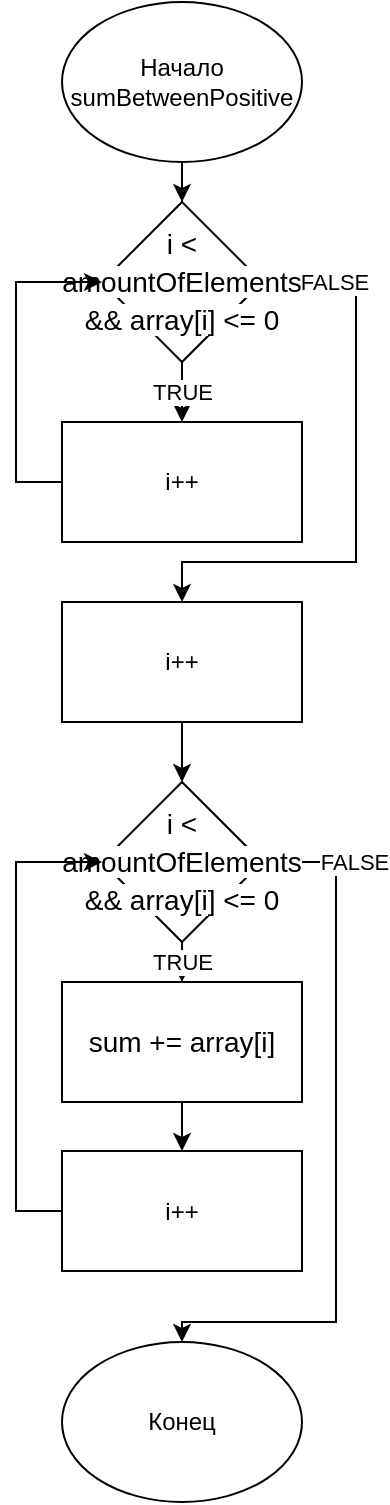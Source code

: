 <mxfile version="21.3.2" type="device">
  <diagram name="Страница 1" id="Uk5ZUMF95CWzdHFvb9wH">
    <mxGraphModel dx="2074" dy="1148" grid="1" gridSize="10" guides="1" tooltips="1" connect="1" arrows="1" fold="1" page="1" pageScale="1" pageWidth="827" pageHeight="1169" math="0" shadow="0">
      <root>
        <mxCell id="0" />
        <mxCell id="1" parent="0" />
        <mxCell id="XN29rbCHbIWD0UDoh509-3" style="edgeStyle=orthogonalEdgeStyle;rounded=0;orthogonalLoop=1;jettySize=auto;html=1;entryX=0.5;entryY=0;entryDx=0;entryDy=0;" edge="1" parent="1" source="XN29rbCHbIWD0UDoh509-1" target="XN29rbCHbIWD0UDoh509-2">
          <mxGeometry relative="1" as="geometry" />
        </mxCell>
        <mxCell id="XN29rbCHbIWD0UDoh509-1" value="Начало&lt;br&gt;sumBetweenPositive" style="ellipse;whiteSpace=wrap;html=1;" vertex="1" parent="1">
          <mxGeometry x="354" y="10" width="120" height="80" as="geometry" />
        </mxCell>
        <mxCell id="XN29rbCHbIWD0UDoh509-5" value="TRUE" style="edgeStyle=orthogonalEdgeStyle;rounded=0;orthogonalLoop=1;jettySize=auto;html=1;entryX=0.5;entryY=0;entryDx=0;entryDy=0;" edge="1" parent="1" source="XN29rbCHbIWD0UDoh509-2" target="XN29rbCHbIWD0UDoh509-4">
          <mxGeometry relative="1" as="geometry" />
        </mxCell>
        <mxCell id="XN29rbCHbIWD0UDoh509-8" value="FALSE" style="edgeStyle=orthogonalEdgeStyle;rounded=0;orthogonalLoop=1;jettySize=auto;html=1;entryX=0.5;entryY=0;entryDx=0;entryDy=0;" edge="1" parent="1" source="XN29rbCHbIWD0UDoh509-2" target="XN29rbCHbIWD0UDoh509-7">
          <mxGeometry x="-0.755" relative="1" as="geometry">
            <mxPoint x="408" y="300" as="targetPoint" />
            <Array as="points">
              <mxPoint x="501" y="150" />
              <mxPoint x="501" y="290" />
              <mxPoint x="414" y="290" />
            </Array>
            <mxPoint as="offset" />
          </mxGeometry>
        </mxCell>
        <mxCell id="XN29rbCHbIWD0UDoh509-2" value="&lt;div style=&quot;font-size: 14px; line-height: 19px;&quot;&gt;&lt;span style=&quot;background-color: rgb(255, 255, 255);&quot;&gt;i &amp;lt; amountOfElements &amp;amp;&amp;amp; array[i] &amp;lt;= 0&lt;/span&gt;&lt;/div&gt;" style="rhombus;whiteSpace=wrap;html=1;" vertex="1" parent="1">
          <mxGeometry x="374" y="110" width="80" height="80" as="geometry" />
        </mxCell>
        <mxCell id="XN29rbCHbIWD0UDoh509-6" style="edgeStyle=orthogonalEdgeStyle;rounded=0;orthogonalLoop=1;jettySize=auto;html=1;entryX=0;entryY=0.5;entryDx=0;entryDy=0;" edge="1" parent="1" source="XN29rbCHbIWD0UDoh509-4" target="XN29rbCHbIWD0UDoh509-2">
          <mxGeometry relative="1" as="geometry">
            <mxPoint x="330" y="150" as="targetPoint" />
            <Array as="points">
              <mxPoint x="331" y="250" />
              <mxPoint x="331" y="150" />
            </Array>
          </mxGeometry>
        </mxCell>
        <mxCell id="XN29rbCHbIWD0UDoh509-4" value="i++" style="rounded=0;whiteSpace=wrap;html=1;" vertex="1" parent="1">
          <mxGeometry x="354" y="220" width="120" height="60" as="geometry" />
        </mxCell>
        <mxCell id="XN29rbCHbIWD0UDoh509-13" style="edgeStyle=orthogonalEdgeStyle;rounded=0;orthogonalLoop=1;jettySize=auto;html=1;entryX=0.5;entryY=0;entryDx=0;entryDy=0;" edge="1" parent="1" source="XN29rbCHbIWD0UDoh509-7" target="XN29rbCHbIWD0UDoh509-10">
          <mxGeometry relative="1" as="geometry" />
        </mxCell>
        <mxCell id="XN29rbCHbIWD0UDoh509-7" value="i++" style="rounded=0;whiteSpace=wrap;html=1;" vertex="1" parent="1">
          <mxGeometry x="354" y="310" width="120" height="60" as="geometry" />
        </mxCell>
        <mxCell id="XN29rbCHbIWD0UDoh509-15" value="TRUE" style="edgeStyle=orthogonalEdgeStyle;rounded=0;orthogonalLoop=1;jettySize=auto;html=1;entryX=0.5;entryY=0;entryDx=0;entryDy=0;" edge="1" parent="1" source="XN29rbCHbIWD0UDoh509-10" target="XN29rbCHbIWD0UDoh509-14">
          <mxGeometry relative="1" as="geometry" />
        </mxCell>
        <mxCell id="XN29rbCHbIWD0UDoh509-20" value="FALSE" style="edgeStyle=orthogonalEdgeStyle;rounded=0;orthogonalLoop=1;jettySize=auto;html=1;entryX=0.5;entryY=0;entryDx=0;entryDy=0;" edge="1" parent="1" source="XN29rbCHbIWD0UDoh509-10" target="XN29rbCHbIWD0UDoh509-19">
          <mxGeometry x="-0.791" y="9" relative="1" as="geometry">
            <mxPoint x="410" y="670" as="targetPoint" />
            <Array as="points">
              <mxPoint x="491" y="440" />
              <mxPoint x="491" y="670" />
              <mxPoint x="414" y="670" />
            </Array>
            <mxPoint as="offset" />
          </mxGeometry>
        </mxCell>
        <mxCell id="XN29rbCHbIWD0UDoh509-10" value="&lt;div style=&quot;font-size: 14px; line-height: 19px;&quot;&gt;&lt;span style=&quot;background-color: rgb(255, 255, 255);&quot;&gt;i &amp;lt; amountOfElements &amp;amp;&amp;amp; array[i] &amp;lt;= 0&lt;/span&gt;&lt;/div&gt;" style="rhombus;whiteSpace=wrap;html=1;" vertex="1" parent="1">
          <mxGeometry x="374" y="400" width="80" height="80" as="geometry" />
        </mxCell>
        <mxCell id="XN29rbCHbIWD0UDoh509-18" style="edgeStyle=orthogonalEdgeStyle;rounded=0;orthogonalLoop=1;jettySize=auto;html=1;entryX=0;entryY=0.5;entryDx=0;entryDy=0;" edge="1" parent="1" source="XN29rbCHbIWD0UDoh509-12" target="XN29rbCHbIWD0UDoh509-10">
          <mxGeometry relative="1" as="geometry">
            <mxPoint x="330" y="430" as="targetPoint" />
            <Array as="points">
              <mxPoint x="331" y="615" />
              <mxPoint x="331" y="440" />
            </Array>
          </mxGeometry>
        </mxCell>
        <mxCell id="XN29rbCHbIWD0UDoh509-12" value="i++" style="rounded=0;whiteSpace=wrap;html=1;" vertex="1" parent="1">
          <mxGeometry x="354" y="584.5" width="120" height="60" as="geometry" />
        </mxCell>
        <mxCell id="XN29rbCHbIWD0UDoh509-17" style="edgeStyle=orthogonalEdgeStyle;rounded=0;orthogonalLoop=1;jettySize=auto;html=1;entryX=0.5;entryY=0;entryDx=0;entryDy=0;" edge="1" parent="1" source="XN29rbCHbIWD0UDoh509-14" target="XN29rbCHbIWD0UDoh509-12">
          <mxGeometry relative="1" as="geometry" />
        </mxCell>
        <mxCell id="XN29rbCHbIWD0UDoh509-14" value="&lt;div style=&quot;font-size: 14px; line-height: 19px;&quot;&gt;&lt;span style=&quot;background-color: rgb(255, 255, 255);&quot;&gt;sum += array[i]&lt;/span&gt;&lt;/div&gt;" style="rounded=0;whiteSpace=wrap;html=1;" vertex="1" parent="1">
          <mxGeometry x="354" y="500" width="120" height="60" as="geometry" />
        </mxCell>
        <mxCell id="XN29rbCHbIWD0UDoh509-19" value="Конец" style="ellipse;whiteSpace=wrap;html=1;" vertex="1" parent="1">
          <mxGeometry x="354" y="680" width="120" height="80" as="geometry" />
        </mxCell>
      </root>
    </mxGraphModel>
  </diagram>
</mxfile>
